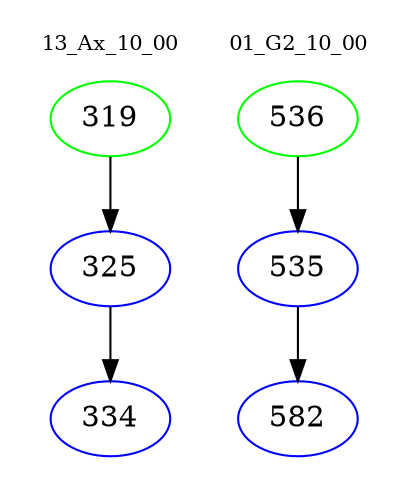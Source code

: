 digraph{
subgraph cluster_0 {
color = white
label = "13_Ax_10_00";
fontsize=10;
T0_319 [label="319", color="green"]
T0_319 -> T0_325 [color="black"]
T0_325 [label="325", color="blue"]
T0_325 -> T0_334 [color="black"]
T0_334 [label="334", color="blue"]
}
subgraph cluster_1 {
color = white
label = "01_G2_10_00";
fontsize=10;
T1_536 [label="536", color="green"]
T1_536 -> T1_535 [color="black"]
T1_535 [label="535", color="blue"]
T1_535 -> T1_582 [color="black"]
T1_582 [label="582", color="blue"]
}
}
